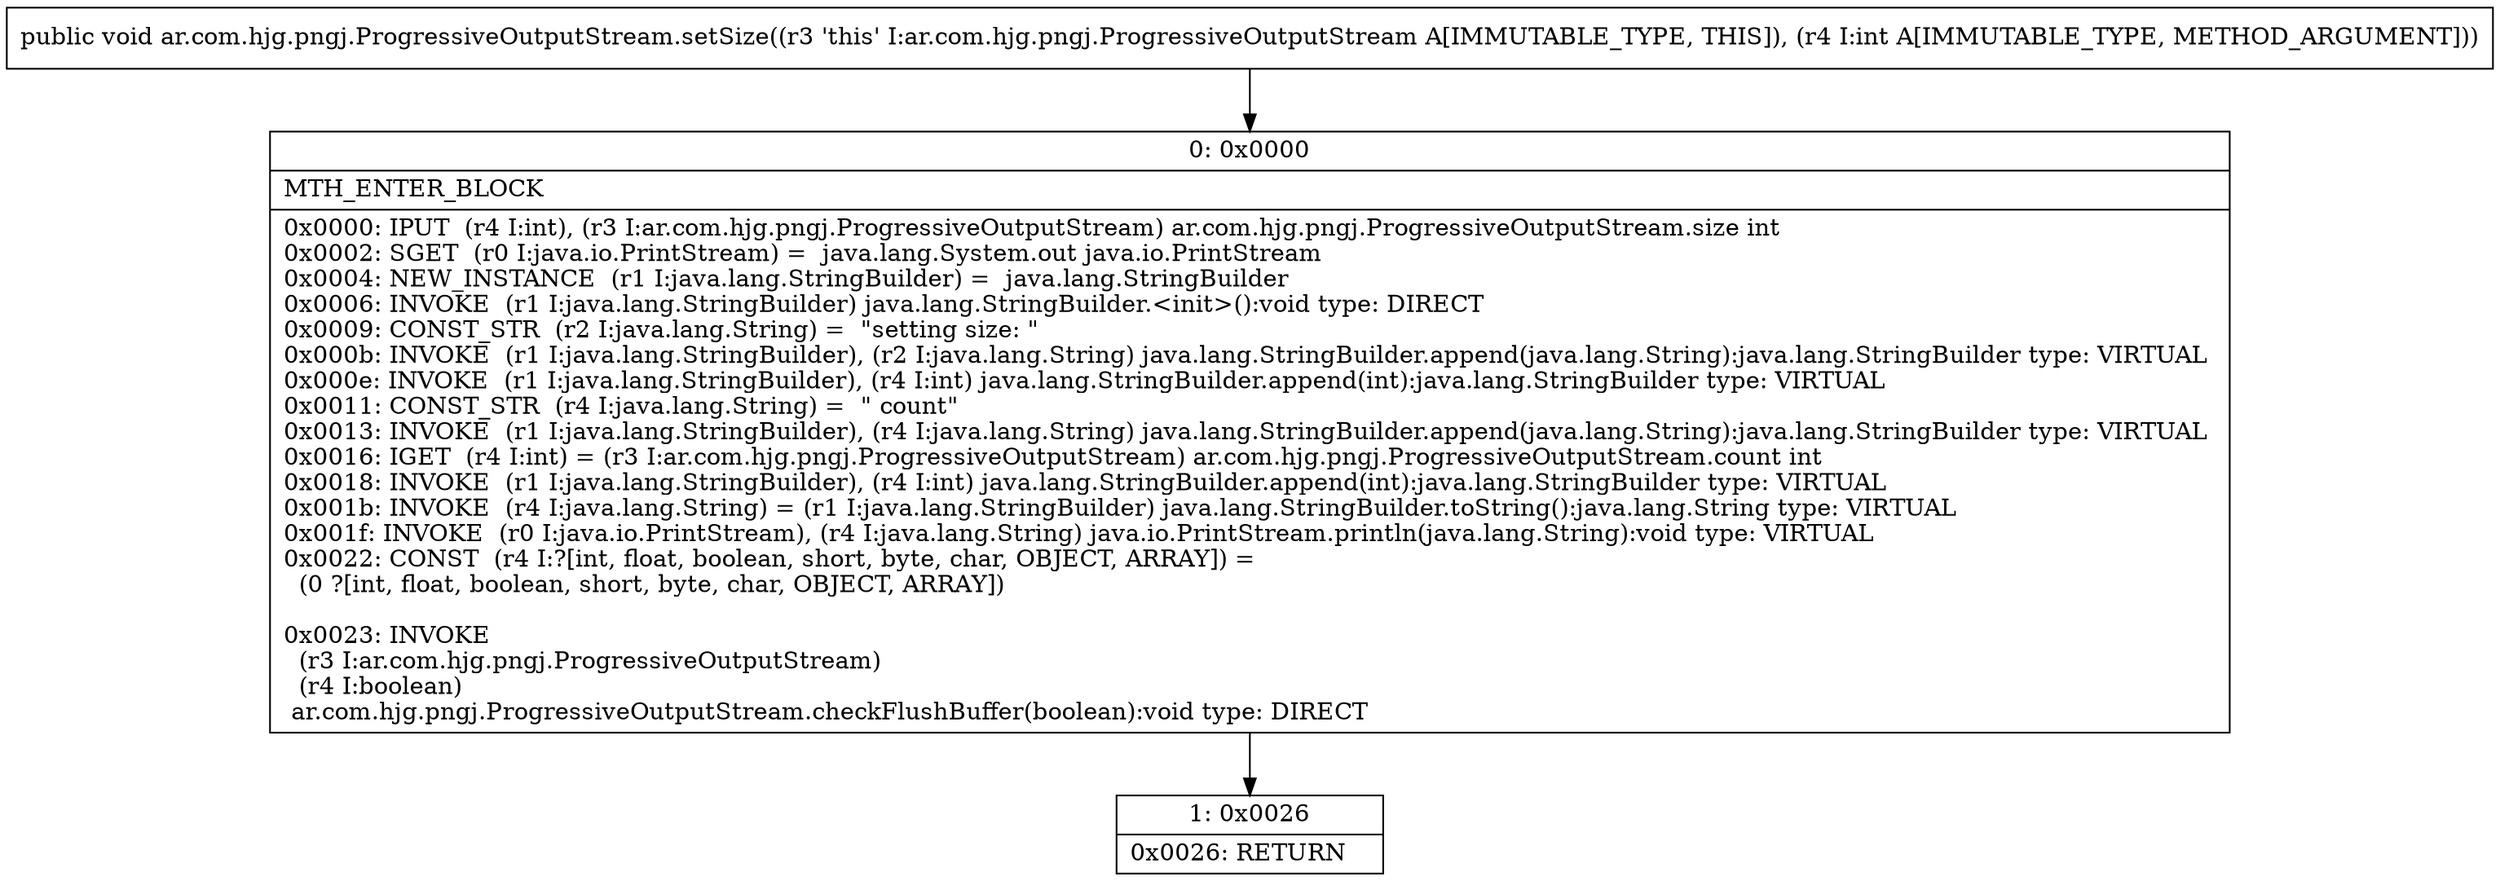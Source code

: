 digraph "CFG forar.com.hjg.pngj.ProgressiveOutputStream.setSize(I)V" {
Node_0 [shape=record,label="{0\:\ 0x0000|MTH_ENTER_BLOCK\l|0x0000: IPUT  (r4 I:int), (r3 I:ar.com.hjg.pngj.ProgressiveOutputStream) ar.com.hjg.pngj.ProgressiveOutputStream.size int \l0x0002: SGET  (r0 I:java.io.PrintStream) =  java.lang.System.out java.io.PrintStream \l0x0004: NEW_INSTANCE  (r1 I:java.lang.StringBuilder) =  java.lang.StringBuilder \l0x0006: INVOKE  (r1 I:java.lang.StringBuilder) java.lang.StringBuilder.\<init\>():void type: DIRECT \l0x0009: CONST_STR  (r2 I:java.lang.String) =  \"setting size: \" \l0x000b: INVOKE  (r1 I:java.lang.StringBuilder), (r2 I:java.lang.String) java.lang.StringBuilder.append(java.lang.String):java.lang.StringBuilder type: VIRTUAL \l0x000e: INVOKE  (r1 I:java.lang.StringBuilder), (r4 I:int) java.lang.StringBuilder.append(int):java.lang.StringBuilder type: VIRTUAL \l0x0011: CONST_STR  (r4 I:java.lang.String) =  \" count\" \l0x0013: INVOKE  (r1 I:java.lang.StringBuilder), (r4 I:java.lang.String) java.lang.StringBuilder.append(java.lang.String):java.lang.StringBuilder type: VIRTUAL \l0x0016: IGET  (r4 I:int) = (r3 I:ar.com.hjg.pngj.ProgressiveOutputStream) ar.com.hjg.pngj.ProgressiveOutputStream.count int \l0x0018: INVOKE  (r1 I:java.lang.StringBuilder), (r4 I:int) java.lang.StringBuilder.append(int):java.lang.StringBuilder type: VIRTUAL \l0x001b: INVOKE  (r4 I:java.lang.String) = (r1 I:java.lang.StringBuilder) java.lang.StringBuilder.toString():java.lang.String type: VIRTUAL \l0x001f: INVOKE  (r0 I:java.io.PrintStream), (r4 I:java.lang.String) java.io.PrintStream.println(java.lang.String):void type: VIRTUAL \l0x0022: CONST  (r4 I:?[int, float, boolean, short, byte, char, OBJECT, ARRAY]) = \l  (0 ?[int, float, boolean, short, byte, char, OBJECT, ARRAY])\l \l0x0023: INVOKE  \l  (r3 I:ar.com.hjg.pngj.ProgressiveOutputStream)\l  (r4 I:boolean)\l ar.com.hjg.pngj.ProgressiveOutputStream.checkFlushBuffer(boolean):void type: DIRECT \l}"];
Node_1 [shape=record,label="{1\:\ 0x0026|0x0026: RETURN   \l}"];
MethodNode[shape=record,label="{public void ar.com.hjg.pngj.ProgressiveOutputStream.setSize((r3 'this' I:ar.com.hjg.pngj.ProgressiveOutputStream A[IMMUTABLE_TYPE, THIS]), (r4 I:int A[IMMUTABLE_TYPE, METHOD_ARGUMENT])) }"];
MethodNode -> Node_0;
Node_0 -> Node_1;
}

